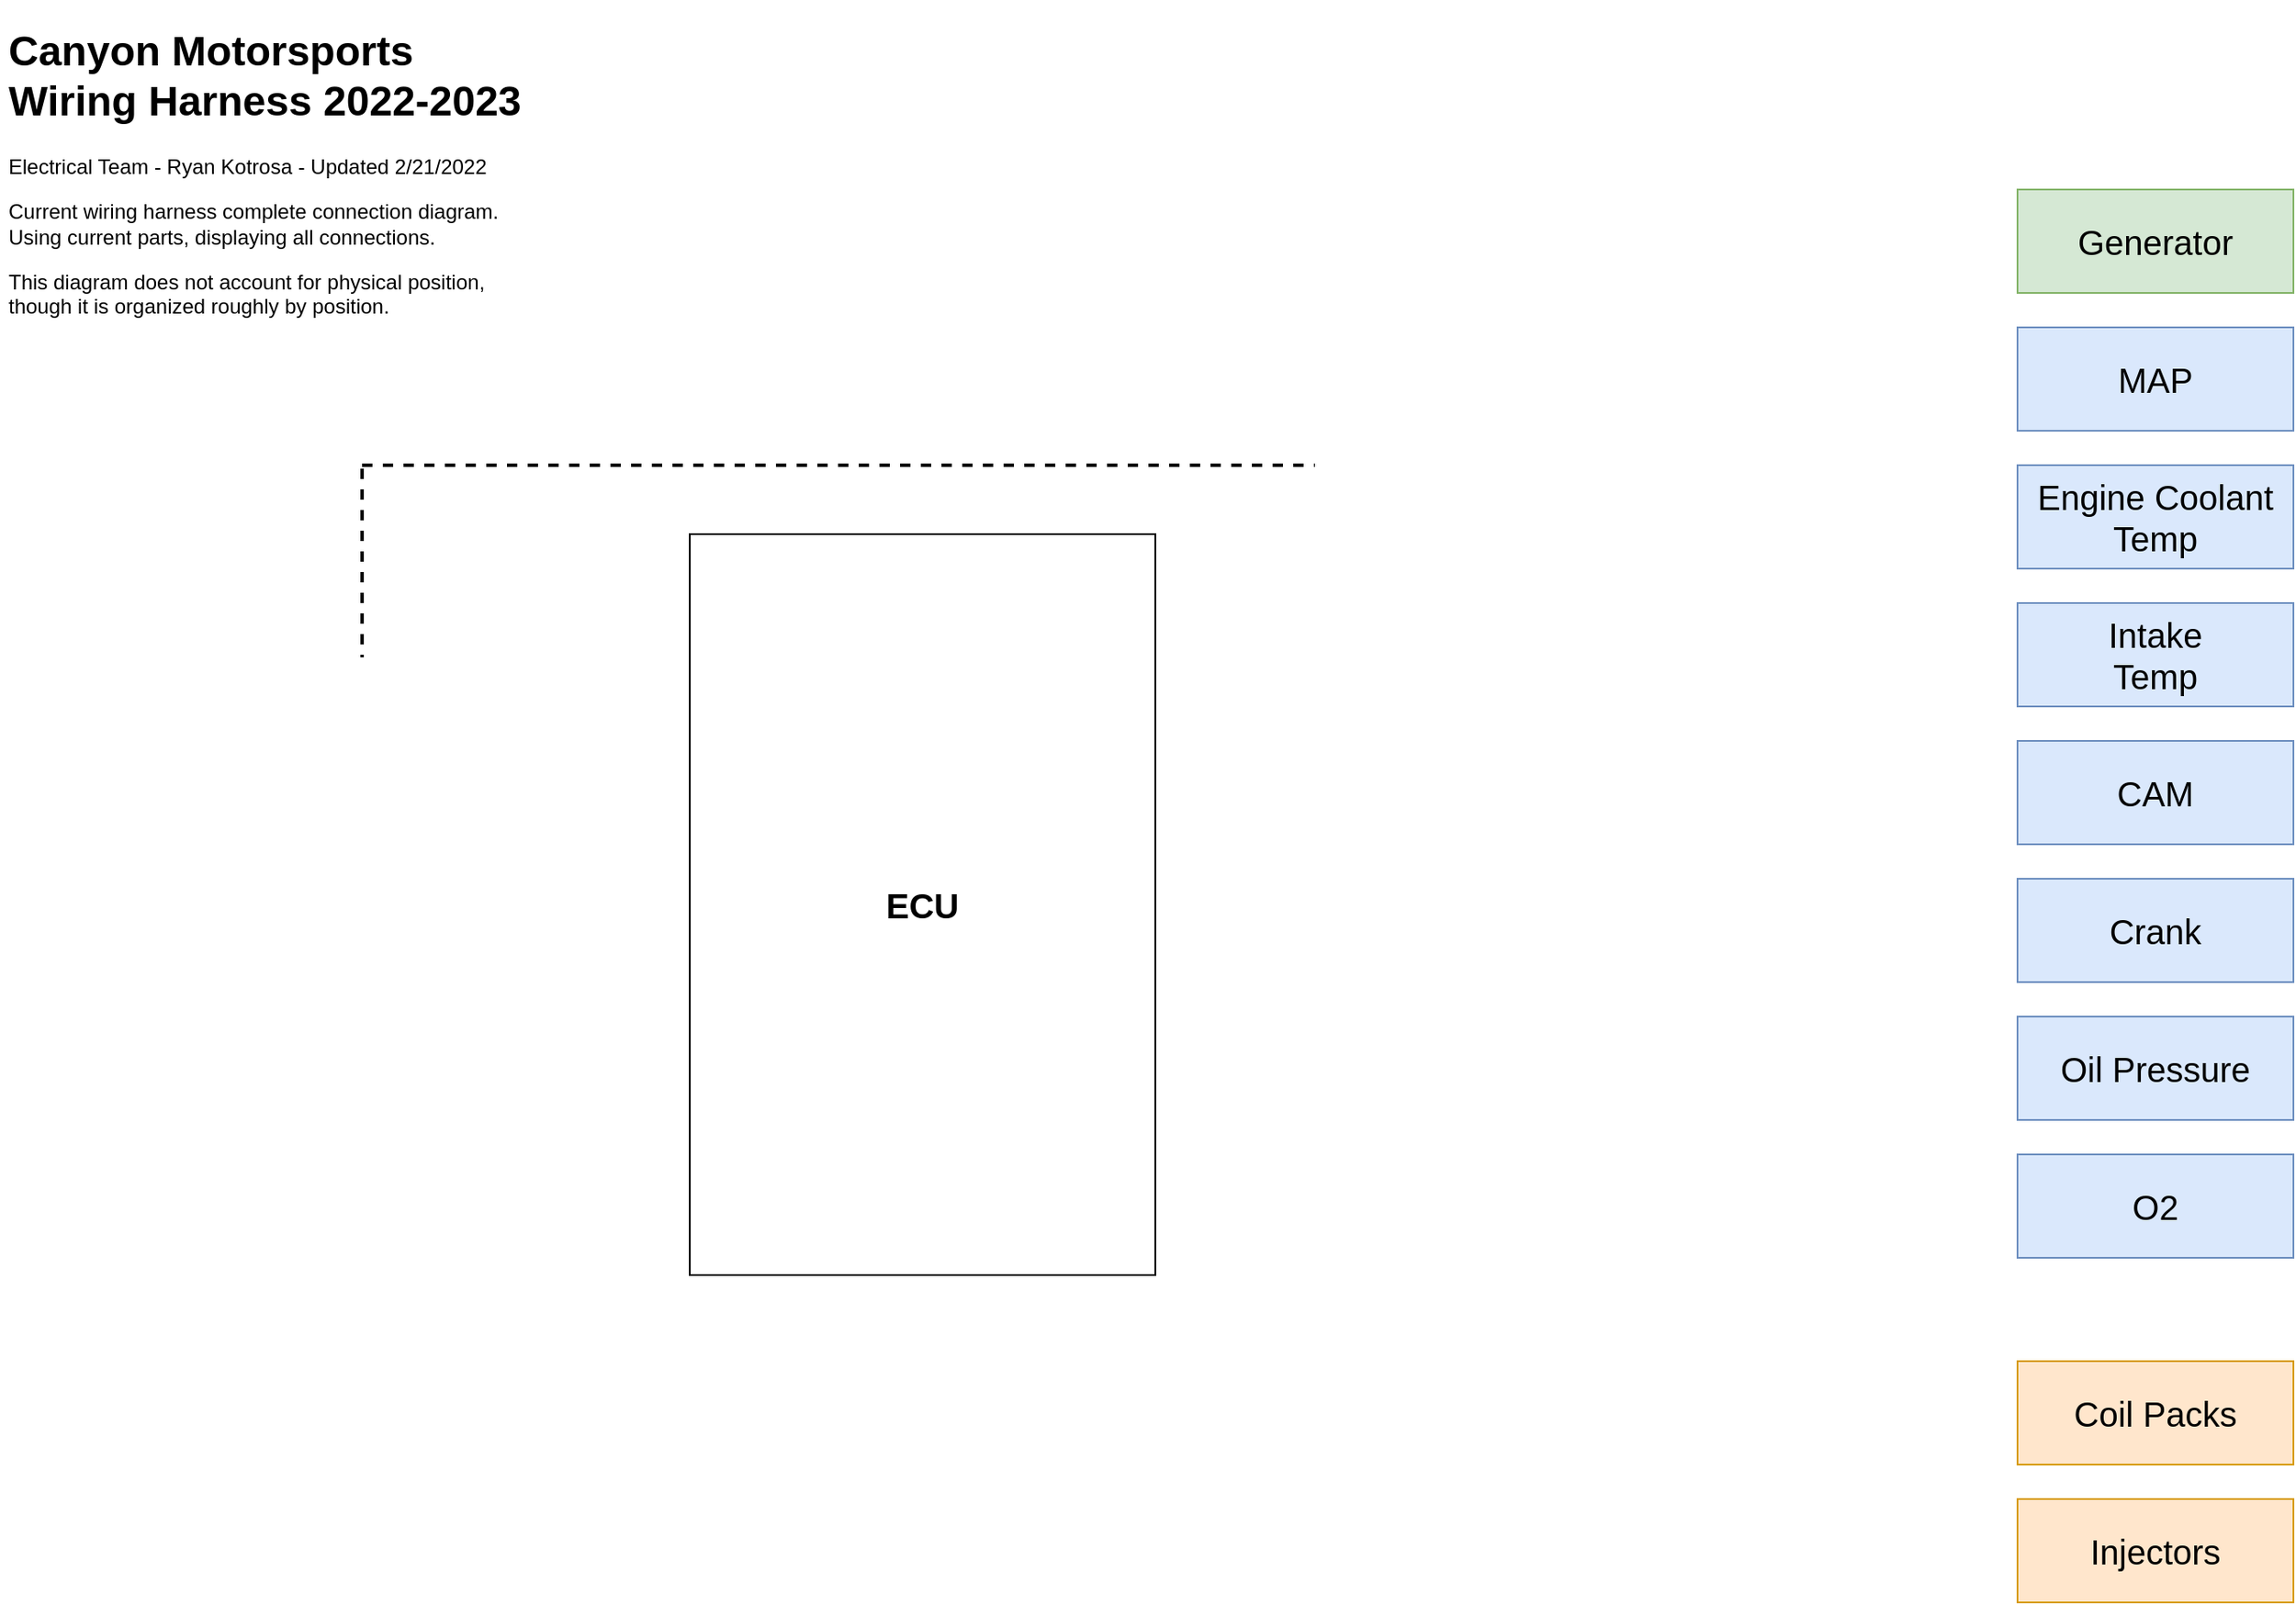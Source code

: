 <mxfile version="15.1.2" type="github">
  <diagram name="Page-1" id="90a13364-a465-7bf4-72fc-28e22215d7a0">
    <mxGraphModel dx="1483" dy="781" grid="1" gridSize="10" guides="1" tooltips="1" connect="1" arrows="1" fold="1" page="1" pageScale="1.5" pageWidth="1169" pageHeight="826" background="none" math="0" shadow="0">
      <root>
        <mxCell id="0" style=";html=1;" />
        <mxCell id="1" style=";html=1;" parent="0" />
        <mxCell id="OBcBidcpHAMQU4BjEHpT-6" value="" style="whiteSpace=wrap;html=1;aspect=fixed;fontSize=20;fillColor=none;dashed=1;strokeWidth=2;" vertex="1" parent="1">
          <mxGeometry x="520" y="480" width="560" height="560" as="geometry" />
        </mxCell>
        <mxCell id="OBcBidcpHAMQU4BjEHpT-1" value="&lt;h1&gt;Canyon Motorsports Wiring Harness 2022-2023&lt;/h1&gt;&lt;div&gt;Electrical Team - Ryan Kotrosa - Updated 2/21/2022&lt;/div&gt;&lt;p&gt;Current wiring harness complete connection diagram. Using current parts, displaying all connections.&lt;/p&gt;&lt;p&gt;This diagram does not account for physical position, though it is organized roughly by position.&lt;/p&gt;" style="text;html=1;strokeColor=none;fillColor=none;spacing=5;spacingTop=-20;whiteSpace=wrap;overflow=hidden;rounded=0;" vertex="1" parent="1">
          <mxGeometry x="310" y="220" width="310" height="200" as="geometry" />
        </mxCell>
        <mxCell id="OBcBidcpHAMQU4BjEHpT-4" value="ECU" style="rounded=0;whiteSpace=wrap;html=1;fontSize=20;fontStyle=1" vertex="1" parent="1">
          <mxGeometry x="710" y="520" width="270" height="430" as="geometry" />
        </mxCell>
        <mxCell id="OBcBidcpHAMQU4BjEHpT-7" value="MAP" style="rounded=0;whiteSpace=wrap;html=1;fontSize=20;strokeWidth=1;fillColor=#dae8fc;strokeColor=#6c8ebf;" vertex="1" parent="1">
          <mxGeometry x="1480" y="400" width="160" height="60" as="geometry" />
        </mxCell>
        <mxCell id="OBcBidcpHAMQU4BjEHpT-8" value="Engine Coolant&lt;br&gt;Temp" style="rounded=0;whiteSpace=wrap;html=1;fontSize=20;strokeWidth=1;fillColor=#dae8fc;strokeColor=#6c8ebf;" vertex="1" parent="1">
          <mxGeometry x="1480" y="480" width="160" height="60" as="geometry" />
        </mxCell>
        <mxCell id="OBcBidcpHAMQU4BjEHpT-9" value="Intake&lt;br&gt;Temp" style="rounded=0;whiteSpace=wrap;html=1;fontSize=20;strokeWidth=1;fillColor=#dae8fc;strokeColor=#6c8ebf;" vertex="1" parent="1">
          <mxGeometry x="1480" y="560" width="160" height="60" as="geometry" />
        </mxCell>
        <mxCell id="OBcBidcpHAMQU4BjEHpT-10" value="CAM" style="rounded=0;whiteSpace=wrap;html=1;fontSize=20;strokeWidth=1;fillColor=#dae8fc;strokeColor=#6c8ebf;" vertex="1" parent="1">
          <mxGeometry x="1480" y="640" width="160" height="60" as="geometry" />
        </mxCell>
        <mxCell id="OBcBidcpHAMQU4BjEHpT-11" value="Crank" style="rounded=0;whiteSpace=wrap;html=1;fontSize=20;strokeWidth=1;fillColor=#dae8fc;strokeColor=#6c8ebf;" vertex="1" parent="1">
          <mxGeometry x="1480" y="720" width="160" height="60" as="geometry" />
        </mxCell>
        <mxCell id="OBcBidcpHAMQU4BjEHpT-12" value="Oil Pressure" style="rounded=0;whiteSpace=wrap;html=1;fontSize=20;strokeWidth=1;fillColor=#dae8fc;strokeColor=#6c8ebf;" vertex="1" parent="1">
          <mxGeometry x="1480" y="800" width="160" height="60" as="geometry" />
        </mxCell>
        <mxCell id="OBcBidcpHAMQU4BjEHpT-13" value="O2" style="rounded=0;whiteSpace=wrap;html=1;fontSize=20;strokeWidth=1;fillColor=#dae8fc;strokeColor=#6c8ebf;" vertex="1" parent="1">
          <mxGeometry x="1480" y="880" width="160" height="60" as="geometry" />
        </mxCell>
        <mxCell id="OBcBidcpHAMQU4BjEHpT-14" value="Coil Packs" style="rounded=0;whiteSpace=wrap;html=1;fontSize=20;strokeWidth=1;fillColor=#ffe6cc;strokeColor=#d79b00;" vertex="1" parent="1">
          <mxGeometry x="1480" y="1000" width="160" height="60" as="geometry" />
        </mxCell>
        <mxCell id="OBcBidcpHAMQU4BjEHpT-15" value="Generator" style="rounded=0;whiteSpace=wrap;html=1;fontSize=20;strokeWidth=1;fillColor=#d5e8d4;strokeColor=#82b366;" vertex="1" parent="1">
          <mxGeometry x="1480" y="320" width="160" height="60" as="geometry" />
        </mxCell>
        <mxCell id="OBcBidcpHAMQU4BjEHpT-16" value="Injectors" style="rounded=0;whiteSpace=wrap;html=1;fontSize=20;strokeWidth=1;fillColor=#ffe6cc;strokeColor=#d79b00;" vertex="1" parent="1">
          <mxGeometry x="1480" y="1080" width="160" height="60" as="geometry" />
        </mxCell>
      </root>
    </mxGraphModel>
  </diagram>
</mxfile>
